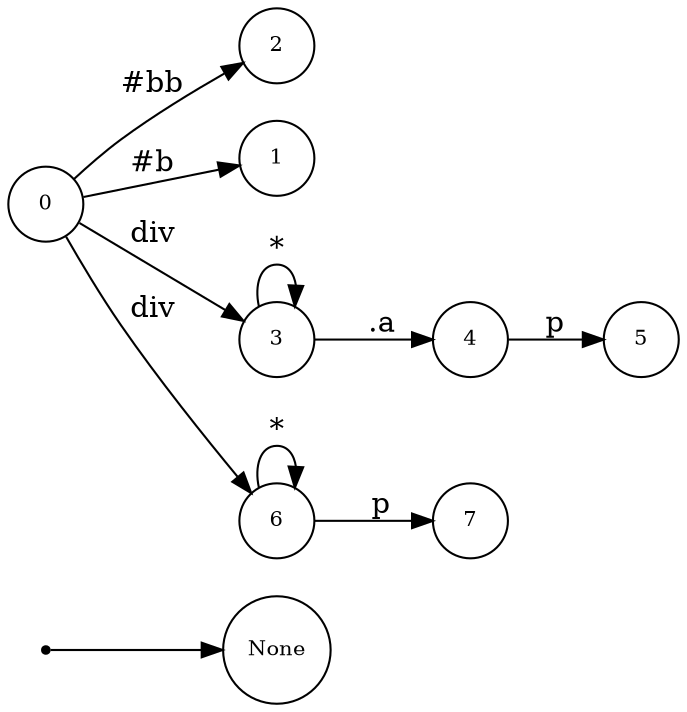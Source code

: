 digraph NFA {
  rankdir=LR;
  node [shape=circle, fontsize=10];
  __start [shape=point, label=""];
  __start -> None;
  2 [label="2"];
  1 [label="1"];
  0 [label="0"];
  5 [label="5"];
  4 [label="4"];
  7 [label="7"];
  3 [label="3"];
  6 [label="6"];
  { node [shape=doublecircle]; 1 2 5 7 }
  0 -> 1 [label="#b"];
  0 -> 2 [label="#bb"];
  0 -> 3 [label="div"];
  3 -> 3 [label="*"];
  3 -> 4 [label=".a"];
  4 -> 5 [label="p"];
  0 -> 6 [label="div"];
  6 -> 6 [label="*"];
  6 -> 7 [label="p"];
}
